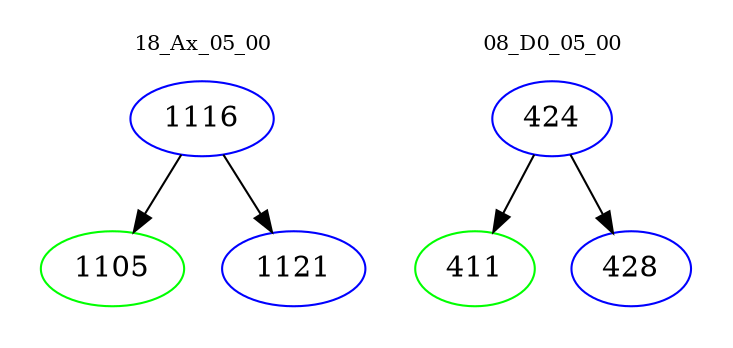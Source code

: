 digraph{
subgraph cluster_0 {
color = white
label = "18_Ax_05_00";
fontsize=10;
T0_1116 [label="1116", color="blue"]
T0_1116 -> T0_1105 [color="black"]
T0_1105 [label="1105", color="green"]
T0_1116 -> T0_1121 [color="black"]
T0_1121 [label="1121", color="blue"]
}
subgraph cluster_1 {
color = white
label = "08_D0_05_00";
fontsize=10;
T1_424 [label="424", color="blue"]
T1_424 -> T1_411 [color="black"]
T1_411 [label="411", color="green"]
T1_424 -> T1_428 [color="black"]
T1_428 [label="428", color="blue"]
}
}
